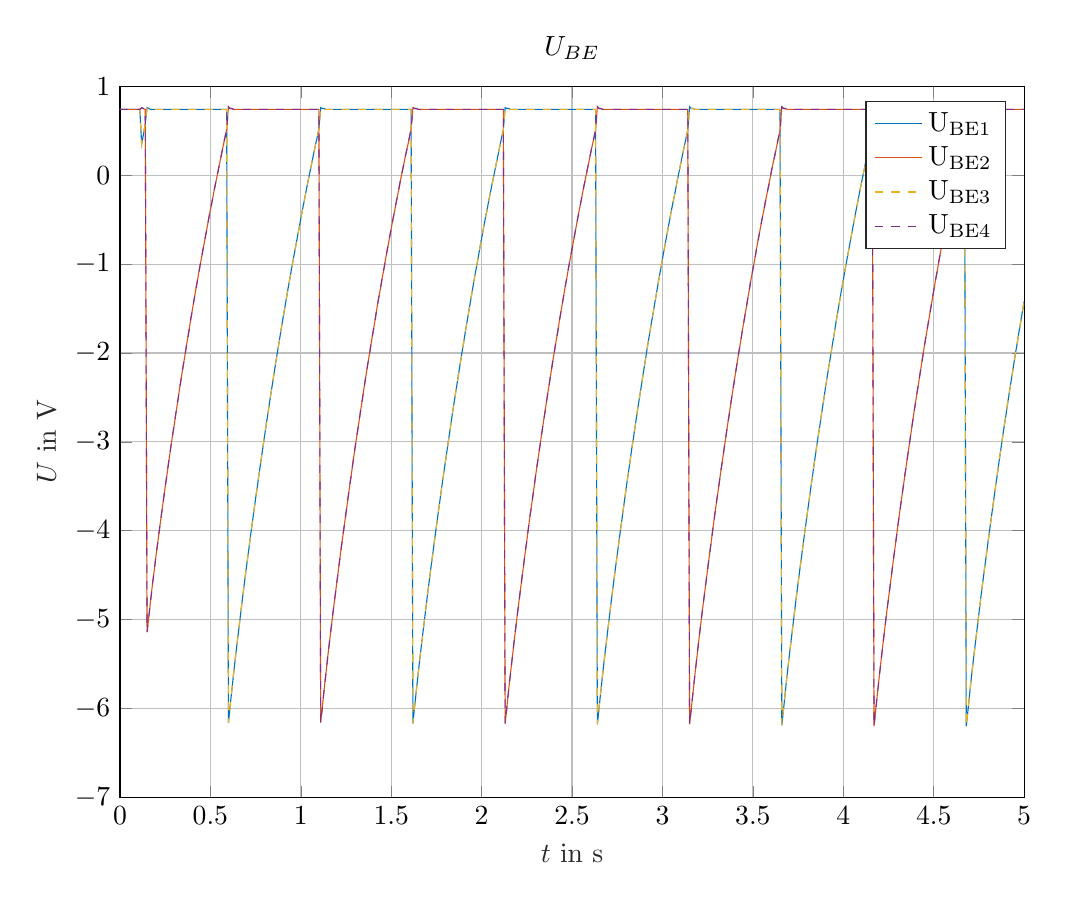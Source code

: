 % This file was created by matlab2tikz.
%
\definecolor{mycolor1}{rgb}{0.0,0.447,0.741}%
\definecolor{mycolor2}{rgb}{0.85,0.325,0.098}%
\definecolor{mycolor3}{rgb}{0.929,0.694,0.125}%
\definecolor{mycolor4}{rgb}{0.494,0.184,0.556}%
%
\begin{tikzpicture}

\begin{axis}[%
width=4.521in,
height=3.555in,
at={(0.758in,0.481in)},
scale only axis,
xmin=0,
xmax=5,
xlabel style={font=\color{white!15!black}},
xlabel={$t \text{ in s}$},
ymin=-7,
ymax=1,
ylabel style={font=\color{white!15!black}},
ylabel={$U \text{ in V}$},
axis background/.style={fill=white},
title style={font=\bfseries},
title={$U_{BE}$},
xmajorgrids,
ymajorgrids,
legend style={legend cell align=left, align=left, draw=white!15!black}
]
\addplot [color=mycolor1]
  table[row sep=crcr]{%
0	0.74\\
0.01	0.74\\
0.02	0.74\\
0.03	0.74\\
0.04	0.74\\
0.05	0.74\\
0.06	0.74\\
0.07	0.74\\
0.08	0.74\\
0.09	0.74\\
0.1	0.74\\
0.11	0.74\\
0.12	0.35\\
0.13	0.46\\
0.14	0.58\\
0.15	0.76\\
0.16	0.75\\
0.17	0.74\\
0.18	0.74\\
0.19	0.74\\
0.2	0.74\\
0.21	0.74\\
0.22	0.74\\
0.23	0.74\\
0.24	0.74\\
0.25	0.74\\
0.26	0.74\\
0.27	0.74\\
0.28	0.74\\
0.29	0.74\\
0.3	0.74\\
0.31	0.74\\
0.32	0.74\\
0.33	0.74\\
0.34	0.74\\
0.35	0.74\\
0.36	0.74\\
0.37	0.74\\
0.38	0.74\\
0.39	0.74\\
0.4	0.74\\
0.41	0.74\\
0.42	0.74\\
0.43	0.74\\
0.44	0.74\\
0.45	0.74\\
0.46	0.74\\
0.47	0.74\\
0.48	0.74\\
0.49	0.74\\
0.5	0.74\\
0.51	0.74\\
0.52	0.74\\
0.53	0.74\\
0.54	0.74\\
0.55	0.74\\
0.56	0.74\\
0.57	0.74\\
0.58	0.74\\
0.59	0.74\\
0.6	-6.16\\
0.61	-5.96\\
0.62	-5.77\\
0.63	-5.58\\
0.64	-5.4\\
0.65	-5.23\\
0.66	-5.06\\
0.67	-4.89\\
0.68	-4.72\\
0.69	-4.56\\
0.7	-4.4\\
0.71	-4.25\\
0.72	-4.09\\
0.73	-3.94\\
0.74	-3.79\\
0.75	-3.64\\
0.76	-3.5\\
0.77	-3.35\\
0.78	-3.21\\
0.79	-3.07\\
0.8	-2.93\\
0.81	-2.79\\
0.82	-2.66\\
0.83	-2.52\\
0.84	-2.39\\
0.85	-2.26\\
0.86	-2.13\\
0.87	-2\\
0.88	-1.88\\
0.89	-1.75\\
0.9	-1.63\\
0.91	-1.51\\
0.92	-1.39\\
0.93	-1.27\\
0.94	-1.16\\
0.95	-1.04\\
0.96	-0.93\\
0.97	-0.82\\
0.98	-0.71\\
0.99	-0.6\\
1	-0.49\\
1.01	-0.38\\
1.02	-0.28\\
1.03	-0.17\\
1.04	-0.07\\
1.05	0.03\\
1.06	0.13\\
1.07	0.23\\
1.08	0.33\\
1.09	0.42\\
1.1	0.52\\
1.11	0.76\\
1.12	0.75\\
1.13	0.75\\
1.14	0.74\\
1.15	0.74\\
1.16	0.74\\
1.17	0.74\\
1.18	0.74\\
1.19	0.74\\
1.2	0.74\\
1.21	0.74\\
1.22	0.74\\
1.23	0.74\\
1.24	0.74\\
1.25	0.74\\
1.26	0.74\\
1.27	0.74\\
1.28	0.74\\
1.29	0.74\\
1.3	0.74\\
1.31	0.74\\
1.32	0.74\\
1.33	0.74\\
1.34	0.74\\
1.35	0.74\\
1.36	0.74\\
1.37	0.74\\
1.38	0.74\\
1.39	0.74\\
1.4	0.74\\
1.41	0.74\\
1.42	0.74\\
1.43	0.74\\
1.44	0.74\\
1.45	0.74\\
1.46	0.74\\
1.47	0.74\\
1.48	0.74\\
1.49	0.74\\
1.5	0.74\\
1.51	0.74\\
1.52	0.74\\
1.53	0.74\\
1.54	0.74\\
1.55	0.74\\
1.56	0.74\\
1.57	0.74\\
1.58	0.74\\
1.59	0.74\\
1.6	0.74\\
1.61	0.74\\
1.62	-6.17\\
1.63	-5.97\\
1.64	-5.78\\
1.65	-5.59\\
1.66	-5.41\\
1.67	-5.24\\
1.68	-5.07\\
1.69	-4.9\\
1.7	-4.73\\
1.71	-4.57\\
1.72	-4.41\\
1.73	-4.26\\
1.74	-4.1\\
1.75	-3.95\\
1.76	-3.8\\
1.77	-3.65\\
1.78	-3.5\\
1.79	-3.36\\
1.8	-3.22\\
1.81	-3.08\\
1.82	-2.94\\
1.83	-2.8\\
1.84	-2.66\\
1.85	-2.53\\
1.86	-2.4\\
1.87	-2.27\\
1.88	-2.14\\
1.89	-2.01\\
1.9	-1.89\\
1.91	-1.76\\
1.92	-1.64\\
1.93	-1.52\\
1.94	-1.4\\
1.95	-1.28\\
1.96	-1.16\\
1.97	-1.05\\
1.98	-0.94\\
1.99	-0.82\\
2	-0.71\\
2.01	-0.6\\
2.02	-0.49\\
2.03	-0.39\\
2.04	-0.28\\
2.05	-0.18\\
2.06	-0.08\\
2.07	0.02\\
2.08	0.12\\
2.09	0.22\\
2.1	0.32\\
2.11	0.42\\
2.12	0.51\\
2.13	0.76\\
2.14	0.75\\
2.15	0.75\\
2.16	0.74\\
2.17	0.74\\
2.18	0.74\\
2.19	0.74\\
2.2	0.74\\
2.21	0.74\\
2.22	0.74\\
2.23	0.74\\
2.24	0.74\\
2.25	0.74\\
2.26	0.74\\
2.27	0.74\\
2.28	0.74\\
2.29	0.74\\
2.3	0.74\\
2.31	0.74\\
2.32	0.74\\
2.33	0.74\\
2.34	0.74\\
2.35	0.74\\
2.36	0.74\\
2.37	0.74\\
2.38	0.74\\
2.39	0.74\\
2.4	0.74\\
2.41	0.74\\
2.42	0.74\\
2.43	0.74\\
2.44	0.74\\
2.45	0.74\\
2.46	0.74\\
2.47	0.74\\
2.48	0.74\\
2.49	0.74\\
2.5	0.74\\
2.51	0.74\\
2.52	0.74\\
2.53	0.74\\
2.54	0.74\\
2.55	0.74\\
2.56	0.74\\
2.57	0.74\\
2.58	0.74\\
2.59	0.74\\
2.6	0.74\\
2.61	0.74\\
2.62	0.74\\
2.63	0.74\\
2.64	-6.18\\
2.65	-5.98\\
2.66	-5.79\\
2.67	-5.6\\
2.68	-5.42\\
2.69	-5.25\\
2.7	-5.08\\
2.71	-4.91\\
2.72	-4.74\\
2.73	-4.58\\
2.74	-4.42\\
2.75	-4.27\\
2.76	-4.11\\
2.77	-3.96\\
2.78	-3.81\\
2.79	-3.66\\
2.8	-3.51\\
2.81	-3.37\\
2.82	-3.23\\
2.83	-3.08\\
2.84	-2.95\\
2.85	-2.81\\
2.86	-2.67\\
2.87	-2.54\\
2.88	-2.41\\
2.89	-2.28\\
2.9	-2.15\\
2.91	-2.02\\
2.92	-1.89\\
2.93	-1.77\\
2.94	-1.65\\
2.95	-1.53\\
2.96	-1.41\\
2.97	-1.29\\
2.98	-1.17\\
2.99	-1.06\\
3	-0.94\\
3.01	-0.83\\
3.02	-0.72\\
3.03	-0.61\\
3.04	-0.5\\
3.05	-0.39\\
3.06	-0.29\\
3.07	-0.19\\
3.08	-0.08\\
3.09	0.02\\
3.1	0.12\\
3.11	0.22\\
3.12	0.32\\
3.13	0.41\\
3.14	0.51\\
3.15	0.77\\
3.16	0.75\\
3.17	0.75\\
3.18	0.74\\
3.19	0.74\\
3.2	0.74\\
3.21	0.74\\
3.22	0.74\\
3.23	0.74\\
3.24	0.74\\
3.25	0.74\\
3.26	0.74\\
3.27	0.74\\
3.28	0.74\\
3.29	0.74\\
3.3	0.74\\
3.31	0.74\\
3.32	0.74\\
3.33	0.74\\
3.34	0.74\\
3.35	0.74\\
3.36	0.74\\
3.37	0.74\\
3.38	0.74\\
3.39	0.74\\
3.4	0.74\\
3.41	0.74\\
3.42	0.74\\
3.43	0.74\\
3.44	0.74\\
3.45	0.74\\
3.46	0.74\\
3.47	0.74\\
3.48	0.74\\
3.49	0.74\\
3.5	0.74\\
3.51	0.74\\
3.52	0.74\\
3.53	0.74\\
3.54	0.74\\
3.55	0.74\\
3.56	0.74\\
3.57	0.74\\
3.58	0.74\\
3.59	0.74\\
3.6	0.74\\
3.61	0.74\\
3.62	0.74\\
3.63	0.74\\
3.64	0.74\\
3.65	0.74\\
3.66	-6.19\\
3.67	-6\\
3.68	-5.8\\
3.69	-5.61\\
3.7	-5.43\\
3.71	-5.26\\
3.72	-5.09\\
3.73	-4.92\\
3.74	-4.75\\
3.75	-4.59\\
3.76	-4.43\\
3.77	-4.28\\
3.78	-4.12\\
3.79	-3.97\\
3.8	-3.82\\
3.81	-3.67\\
3.82	-3.52\\
3.83	-3.38\\
3.84	-3.23\\
3.85	-3.09\\
3.86	-2.95\\
3.87	-2.82\\
3.88	-2.68\\
3.89	-2.55\\
3.9	-2.41\\
3.91	-2.28\\
3.92	-2.15\\
3.93	-2.03\\
3.94	-1.9\\
3.95	-1.78\\
3.96	-1.65\\
3.97	-1.53\\
3.98	-1.41\\
3.99	-1.29\\
4	-1.18\\
4.01	-1.06\\
4.02	-0.95\\
4.03	-0.84\\
4.04	-0.73\\
4.05	-0.62\\
4.06	-0.51\\
4.07	-0.4\\
4.08	-0.3\\
4.09	-0.19\\
4.1	-0.09\\
4.11	0.01\\
4.12	0.11\\
4.13	0.21\\
4.14	0.31\\
4.15	0.41\\
4.16	0.5\\
4.17	0.77\\
4.18	0.75\\
4.19	0.75\\
4.2	0.74\\
4.21	0.74\\
4.22	0.74\\
4.23	0.74\\
4.24	0.74\\
4.25	0.74\\
4.26	0.74\\
4.27	0.74\\
4.28	0.74\\
4.29	0.74\\
4.3	0.74\\
4.31	0.74\\
4.32	0.74\\
4.33	0.74\\
4.34	0.74\\
4.35	0.74\\
4.36	0.74\\
4.37	0.74\\
4.38	0.74\\
4.39	0.74\\
4.4	0.74\\
4.41	0.74\\
4.42	0.74\\
4.43	0.74\\
4.44	0.74\\
4.45	0.74\\
4.46	0.74\\
4.47	0.74\\
4.48	0.74\\
4.49	0.74\\
4.5	0.74\\
4.51	0.74\\
4.52	0.74\\
4.53	0.74\\
4.54	0.74\\
4.55	0.74\\
4.56	0.74\\
4.57	0.74\\
4.58	0.74\\
4.59	0.74\\
4.6	0.74\\
4.61	0.74\\
4.62	0.74\\
4.63	0.74\\
4.64	0.74\\
4.65	0.74\\
4.66	0.74\\
4.67	0.74\\
4.68	-6.2\\
4.69	-6.01\\
4.7	-5.81\\
4.71	-5.62\\
4.72	-5.44\\
4.73	-5.27\\
4.74	-5.1\\
4.75	-4.93\\
4.76	-4.76\\
4.77	-4.6\\
4.78	-4.44\\
4.79	-4.29\\
4.8	-4.13\\
4.81	-3.98\\
4.82	-3.83\\
4.83	-3.68\\
4.84	-3.53\\
4.85	-3.39\\
4.86	-3.24\\
4.87	-3.1\\
4.88	-2.96\\
4.89	-2.82\\
4.9	-2.69\\
4.91	-2.55\\
4.92	-2.42\\
4.93	-2.29\\
4.94	-2.16\\
4.95	-2.03\\
4.96	-1.91\\
4.97	-1.78\\
4.98	-1.66\\
4.99	-1.54\\
5	-1.42\\
};
\addlegendentry{$\text{U}_{\text{BE1}}$}

\addplot [color=mycolor2]
  table[row sep=crcr]{%
0	0.74\\
0.01	0.74\\
0.02	0.74\\
0.03	0.74\\
0.04	0.74\\
0.05	0.74\\
0.06	0.74\\
0.07	0.74\\
0.08	0.74\\
0.09	0.74\\
0.1	0.74\\
0.11	0.74\\
0.12	0.76\\
0.13	0.75\\
0.14	0.74\\
0.15	-5.14\\
0.16	-4.96\\
0.17	-4.78\\
0.18	-4.6\\
0.19	-4.44\\
0.2	-4.27\\
0.21	-4.12\\
0.22	-3.96\\
0.23	-3.81\\
0.24	-3.66\\
0.25	-3.51\\
0.26	-3.37\\
0.27	-3.22\\
0.28	-3.08\\
0.29	-2.94\\
0.3	-2.81\\
0.31	-2.67\\
0.32	-2.54\\
0.33	-2.4\\
0.34	-2.27\\
0.35	-2.14\\
0.36	-2.02\\
0.37	-1.89\\
0.38	-1.77\\
0.39	-1.64\\
0.4	-1.52\\
0.41	-1.4\\
0.42	-1.28\\
0.43	-1.17\\
0.44	-1.05\\
0.45	-0.94\\
0.46	-0.83\\
0.47	-0.72\\
0.48	-0.61\\
0.49	-0.5\\
0.5	-0.39\\
0.51	-0.29\\
0.52	-0.18\\
0.53	-0.08\\
0.54	0.02\\
0.55	0.12\\
0.56	0.22\\
0.57	0.32\\
0.58	0.42\\
0.59	0.51\\
0.6	0.77\\
0.61	0.75\\
0.62	0.75\\
0.63	0.74\\
0.64	0.74\\
0.65	0.74\\
0.66	0.74\\
0.67	0.74\\
0.68	0.74\\
0.69	0.74\\
0.7	0.74\\
0.71	0.74\\
0.72	0.74\\
0.73	0.74\\
0.74	0.74\\
0.75	0.74\\
0.76	0.74\\
0.77	0.74\\
0.78	0.74\\
0.79	0.74\\
0.8	0.74\\
0.81	0.74\\
0.82	0.74\\
0.83	0.74\\
0.84	0.74\\
0.85	0.74\\
0.86	0.74\\
0.87	0.74\\
0.88	0.74\\
0.89	0.74\\
0.9	0.74\\
0.91	0.74\\
0.92	0.74\\
0.93	0.74\\
0.94	0.74\\
0.95	0.74\\
0.96	0.74\\
0.97	0.74\\
0.98	0.74\\
0.99	0.74\\
1	0.74\\
1.01	0.74\\
1.02	0.74\\
1.03	0.74\\
1.04	0.74\\
1.05	0.74\\
1.06	0.74\\
1.07	0.74\\
1.08	0.74\\
1.09	0.74\\
1.1	0.74\\
1.11	-6.16\\
1.12	-5.97\\
1.13	-5.77\\
1.14	-5.59\\
1.15	-5.4\\
1.16	-5.23\\
1.17	-5.06\\
1.18	-4.89\\
1.19	-4.73\\
1.2	-4.57\\
1.21	-4.41\\
1.22	-4.25\\
1.23	-4.1\\
1.24	-3.95\\
1.25	-3.8\\
1.26	-3.65\\
1.27	-3.5\\
1.28	-3.36\\
1.29	-3.21\\
1.3	-3.07\\
1.31	-2.93\\
1.32	-2.8\\
1.33	-2.66\\
1.34	-2.53\\
1.35	-2.39\\
1.36	-2.26\\
1.37	-2.13\\
1.38	-2.01\\
1.39	-1.88\\
1.4	-1.76\\
1.41	-1.64\\
1.42	-1.51\\
1.43	-1.39\\
1.44	-1.28\\
1.45	-1.16\\
1.46	-1.05\\
1.47	-0.93\\
1.48	-0.82\\
1.49	-0.71\\
1.5	-0.6\\
1.51	-0.49\\
1.52	-0.39\\
1.53	-0.28\\
1.54	-0.18\\
1.55	-0.07\\
1.56	0.03\\
1.57	0.13\\
1.58	0.23\\
1.59	0.32\\
1.6	0.42\\
1.61	0.52\\
1.62	0.76\\
1.63	0.75\\
1.64	0.75\\
1.65	0.74\\
1.66	0.74\\
1.67	0.74\\
1.68	0.74\\
1.69	0.74\\
1.7	0.74\\
1.71	0.74\\
1.72	0.74\\
1.73	0.74\\
1.74	0.74\\
1.75	0.74\\
1.76	0.74\\
1.77	0.74\\
1.78	0.74\\
1.79	0.74\\
1.8	0.74\\
1.81	0.74\\
1.82	0.74\\
1.83	0.74\\
1.84	0.74\\
1.85	0.74\\
1.86	0.74\\
1.87	0.74\\
1.88	0.74\\
1.89	0.74\\
1.9	0.74\\
1.91	0.74\\
1.92	0.74\\
1.93	0.74\\
1.94	0.74\\
1.95	0.74\\
1.96	0.74\\
1.97	0.74\\
1.98	0.74\\
1.99	0.74\\
2	0.74\\
2.01	0.74\\
2.02	0.74\\
2.03	0.74\\
2.04	0.74\\
2.05	0.74\\
2.06	0.74\\
2.07	0.74\\
2.08	0.74\\
2.09	0.74\\
2.1	0.74\\
2.11	0.74\\
2.12	0.74\\
2.13	-6.17\\
2.14	-5.98\\
2.15	-5.78\\
2.16	-5.6\\
2.17	-5.42\\
2.18	-5.24\\
2.19	-5.07\\
2.2	-4.9\\
2.21	-4.74\\
2.22	-4.58\\
2.23	-4.42\\
2.24	-4.26\\
2.25	-4.11\\
2.26	-3.95\\
2.27	-3.8\\
2.28	-3.66\\
2.29	-3.51\\
2.3	-3.36\\
2.31	-3.22\\
2.32	-3.08\\
2.33	-2.94\\
2.34	-2.8\\
2.35	-2.67\\
2.36	-2.53\\
2.37	-2.4\\
2.38	-2.27\\
2.39	-2.14\\
2.4	-2.01\\
2.41	-1.89\\
2.42	-1.77\\
2.43	-1.64\\
2.44	-1.52\\
2.45	-1.4\\
2.46	-1.28\\
2.47	-1.17\\
2.48	-1.05\\
2.49	-0.94\\
2.5	-0.83\\
2.51	-0.72\\
2.52	-0.61\\
2.53	-0.5\\
2.54	-0.39\\
2.55	-0.29\\
2.56	-0.18\\
2.57	-0.08\\
2.58	0.02\\
2.59	0.12\\
2.6	0.22\\
2.61	0.32\\
2.62	0.41\\
2.63	0.51\\
2.64	0.77\\
2.65	0.75\\
2.66	0.75\\
2.67	0.74\\
2.68	0.74\\
2.69	0.74\\
2.7	0.74\\
2.71	0.74\\
2.72	0.74\\
2.73	0.74\\
2.74	0.74\\
2.75	0.74\\
2.76	0.74\\
2.77	0.74\\
2.78	0.74\\
2.79	0.74\\
2.8	0.74\\
2.81	0.74\\
2.82	0.74\\
2.83	0.74\\
2.84	0.74\\
2.85	0.74\\
2.86	0.74\\
2.87	0.74\\
2.88	0.74\\
2.89	0.74\\
2.9	0.74\\
2.91	0.74\\
2.92	0.74\\
2.93	0.74\\
2.94	0.74\\
2.95	0.74\\
2.96	0.74\\
2.97	0.74\\
2.98	0.74\\
2.99	0.74\\
3	0.74\\
3.01	0.74\\
3.02	0.74\\
3.03	0.74\\
3.04	0.74\\
3.05	0.74\\
3.06	0.74\\
3.07	0.74\\
3.08	0.74\\
3.09	0.74\\
3.1	0.74\\
3.11	0.74\\
3.12	0.74\\
3.13	0.74\\
3.14	0.74\\
3.15	-6.18\\
3.16	-5.99\\
3.17	-5.8\\
3.18	-5.61\\
3.19	-5.43\\
3.2	-5.25\\
3.21	-5.08\\
3.22	-4.91\\
3.23	-4.75\\
3.24	-4.59\\
3.25	-4.43\\
3.26	-4.27\\
3.27	-4.12\\
3.28	-3.96\\
3.29	-3.81\\
3.3	-3.66\\
3.31	-3.52\\
3.32	-3.37\\
3.33	-3.23\\
3.34	-3.09\\
3.35	-2.95\\
3.36	-2.81\\
3.37	-2.68\\
3.38	-2.54\\
3.39	-2.41\\
3.4	-2.28\\
3.41	-2.15\\
3.42	-2.02\\
3.43	-1.9\\
3.44	-1.77\\
3.45	-1.65\\
3.46	-1.53\\
3.47	-1.41\\
3.48	-1.29\\
3.49	-1.17\\
3.5	-1.06\\
3.51	-0.95\\
3.52	-0.83\\
3.53	-0.72\\
3.54	-0.61\\
3.55	-0.5\\
3.56	-0.4\\
3.57	-0.29\\
3.58	-0.19\\
3.59	-0.09\\
3.6	0.02\\
3.61	0.12\\
3.62	0.21\\
3.63	0.31\\
3.64	0.41\\
3.65	0.5\\
3.66	0.77\\
3.67	0.75\\
3.68	0.75\\
3.69	0.74\\
3.7	0.74\\
3.71	0.74\\
3.72	0.74\\
3.73	0.74\\
3.74	0.74\\
3.75	0.74\\
3.76	0.74\\
3.77	0.74\\
3.78	0.74\\
3.79	0.74\\
3.8	0.74\\
3.81	0.74\\
3.82	0.74\\
3.83	0.74\\
3.84	0.74\\
3.85	0.74\\
3.86	0.74\\
3.87	0.74\\
3.88	0.74\\
3.89	0.74\\
3.9	0.74\\
3.91	0.74\\
3.92	0.74\\
3.93	0.74\\
3.94	0.74\\
3.95	0.74\\
3.96	0.74\\
3.97	0.74\\
3.98	0.74\\
3.99	0.74\\
4	0.74\\
4.01	0.74\\
4.02	0.74\\
4.03	0.74\\
4.04	0.74\\
4.05	0.74\\
4.06	0.74\\
4.07	0.74\\
4.08	0.74\\
4.09	0.74\\
4.1	0.74\\
4.11	0.74\\
4.12	0.74\\
4.13	0.74\\
4.14	0.74\\
4.15	0.74\\
4.16	0.74\\
4.17	-6.2\\
4.18	-6\\
4.19	-5.81\\
4.2	-5.62\\
4.21	-5.44\\
4.22	-5.26\\
4.23	-5.09\\
4.24	-4.92\\
4.25	-4.76\\
4.26	-4.6\\
4.27	-4.44\\
4.28	-4.28\\
4.29	-4.13\\
4.3	-3.97\\
4.31	-3.82\\
4.32	-3.67\\
4.33	-3.53\\
4.34	-3.38\\
4.35	-3.24\\
4.36	-3.1\\
4.37	-2.96\\
4.38	-2.82\\
4.39	-2.68\\
4.4	-2.55\\
4.41	-2.42\\
4.42	-2.29\\
4.43	-2.16\\
4.44	-2.03\\
4.45	-1.9\\
4.46	-1.78\\
4.47	-1.66\\
4.48	-1.54\\
4.49	-1.42\\
4.5	-1.3\\
4.51	-1.18\\
4.52	-1.07\\
4.53	-0.95\\
4.54	-0.84\\
4.55	-0.73\\
4.56	-0.62\\
4.57	-0.51\\
4.58	-0.4\\
4.59	-0.3\\
4.6	-0.19\\
4.61	-0.09\\
4.62	0.01\\
4.63	0.11\\
4.64	0.21\\
4.65	0.31\\
4.66	0.4\\
4.67	0.5\\
4.68	0.77\\
4.69	0.75\\
4.7	0.75\\
4.71	0.74\\
4.72	0.74\\
4.73	0.74\\
4.74	0.74\\
4.75	0.74\\
4.76	0.74\\
4.77	0.74\\
4.78	0.74\\
4.79	0.74\\
4.8	0.74\\
4.81	0.74\\
4.82	0.74\\
4.83	0.74\\
4.84	0.74\\
4.85	0.74\\
4.86	0.74\\
4.87	0.74\\
4.88	0.74\\
4.89	0.74\\
4.9	0.74\\
4.91	0.74\\
4.92	0.74\\
4.93	0.74\\
4.94	0.74\\
4.95	0.74\\
4.96	0.74\\
4.97	0.74\\
4.98	0.74\\
4.99	0.74\\
5	0.74\\
};
\addlegendentry{$\text{U}_{\text{BE2}}$}

\addplot [color=mycolor3, dashed]
  table[row sep=crcr]{%
0	0.74\\
0.01	0.74\\
0.02	0.74\\
0.03	0.74\\
0.04	0.74\\
0.05	0.74\\
0.06	0.74\\
0.07	0.74\\
0.08	0.74\\
0.09	0.74\\
0.1	0.74\\
0.11	0.74\\
0.12	0.35\\
0.13	0.46\\
0.14	0.58\\
0.15	0.76\\
0.16	0.75\\
0.17	0.74\\
0.18	0.74\\
0.19	0.74\\
0.2	0.74\\
0.21	0.74\\
0.22	0.74\\
0.23	0.74\\
0.24	0.74\\
0.25	0.74\\
0.26	0.74\\
0.27	0.74\\
0.28	0.74\\
0.29	0.74\\
0.3	0.74\\
0.31	0.74\\
0.32	0.74\\
0.33	0.74\\
0.34	0.74\\
0.35	0.74\\
0.36	0.74\\
0.37	0.74\\
0.38	0.74\\
0.39	0.74\\
0.4	0.74\\
0.41	0.74\\
0.42	0.74\\
0.43	0.74\\
0.44	0.74\\
0.45	0.74\\
0.46	0.74\\
0.47	0.74\\
0.48	0.74\\
0.49	0.74\\
0.5	0.74\\
0.51	0.74\\
0.52	0.74\\
0.53	0.74\\
0.54	0.74\\
0.55	0.74\\
0.56	0.74\\
0.57	0.74\\
0.58	0.74\\
0.59	0.74\\
0.6	-6.16\\
0.61	-5.96\\
0.62	-5.77\\
0.63	-5.58\\
0.64	-5.4\\
0.65	-5.23\\
0.66	-5.06\\
0.67	-4.89\\
0.68	-4.72\\
0.69	-4.56\\
0.7	-4.4\\
0.71	-4.25\\
0.72	-4.09\\
0.73	-3.94\\
0.74	-3.79\\
0.75	-3.64\\
0.76	-3.5\\
0.77	-3.35\\
0.78	-3.21\\
0.79	-3.07\\
0.8	-2.93\\
0.81	-2.79\\
0.82	-2.66\\
0.83	-2.52\\
0.84	-2.39\\
0.85	-2.26\\
0.86	-2.13\\
0.87	-2\\
0.88	-1.88\\
0.89	-1.75\\
0.9	-1.63\\
0.91	-1.51\\
0.92	-1.39\\
0.93	-1.27\\
0.94	-1.16\\
0.95	-1.04\\
0.96	-0.93\\
0.97	-0.82\\
0.98	-0.71\\
0.99	-0.6\\
1	-0.49\\
1.01	-0.38\\
1.02	-0.28\\
1.03	-0.17\\
1.04	-0.07\\
1.05	0.03\\
1.06	0.13\\
1.07	0.23\\
1.08	0.33\\
1.09	0.42\\
1.1	0.52\\
1.11	0.76\\
1.12	0.75\\
1.13	0.75\\
1.14	0.74\\
1.15	0.74\\
1.16	0.74\\
1.17	0.74\\
1.18	0.74\\
1.19	0.74\\
1.2	0.74\\
1.21	0.74\\
1.22	0.74\\
1.23	0.74\\
1.24	0.74\\
1.25	0.74\\
1.26	0.74\\
1.27	0.74\\
1.28	0.74\\
1.29	0.74\\
1.3	0.74\\
1.31	0.74\\
1.32	0.74\\
1.33	0.74\\
1.34	0.74\\
1.35	0.74\\
1.36	0.74\\
1.37	0.74\\
1.38	0.74\\
1.39	0.74\\
1.4	0.74\\
1.41	0.74\\
1.42	0.74\\
1.43	0.74\\
1.44	0.74\\
1.45	0.74\\
1.46	0.74\\
1.47	0.74\\
1.48	0.74\\
1.49	0.74\\
1.5	0.74\\
1.51	0.74\\
1.52	0.74\\
1.53	0.74\\
1.54	0.74\\
1.55	0.74\\
1.56	0.74\\
1.57	0.74\\
1.58	0.74\\
1.59	0.74\\
1.6	0.74\\
1.61	0.74\\
1.62	-6.17\\
1.63	-5.97\\
1.64	-5.78\\
1.65	-5.59\\
1.66	-5.41\\
1.67	-5.24\\
1.68	-5.07\\
1.69	-4.9\\
1.7	-4.73\\
1.71	-4.57\\
1.72	-4.41\\
1.73	-4.26\\
1.74	-4.1\\
1.75	-3.95\\
1.76	-3.8\\
1.77	-3.65\\
1.78	-3.5\\
1.79	-3.36\\
1.8	-3.22\\
1.81	-3.08\\
1.82	-2.94\\
1.83	-2.8\\
1.84	-2.66\\
1.85	-2.53\\
1.86	-2.4\\
1.87	-2.27\\
1.88	-2.14\\
1.89	-2.01\\
1.9	-1.89\\
1.91	-1.76\\
1.92	-1.64\\
1.93	-1.52\\
1.94	-1.4\\
1.95	-1.28\\
1.96	-1.16\\
1.97	-1.05\\
1.98	-0.94\\
1.99	-0.82\\
2	-0.71\\
2.01	-0.6\\
2.02	-0.49\\
2.03	-0.39\\
2.04	-0.28\\
2.05	-0.18\\
2.06	-0.08\\
2.07	0.02\\
2.08	0.12\\
2.09	0.22\\
2.1	0.32\\
2.11	0.42\\
2.12	0.51\\
2.13	0.76\\
2.14	0.75\\
2.15	0.75\\
2.16	0.74\\
2.17	0.74\\
2.18	0.74\\
2.19	0.74\\
2.2	0.74\\
2.21	0.74\\
2.22	0.74\\
2.23	0.74\\
2.24	0.74\\
2.25	0.74\\
2.26	0.74\\
2.27	0.74\\
2.28	0.74\\
2.29	0.74\\
2.3	0.74\\
2.31	0.74\\
2.32	0.74\\
2.33	0.74\\
2.34	0.74\\
2.35	0.74\\
2.36	0.74\\
2.37	0.74\\
2.38	0.74\\
2.39	0.74\\
2.4	0.74\\
2.41	0.74\\
2.42	0.74\\
2.43	0.74\\
2.44	0.74\\
2.45	0.74\\
2.46	0.74\\
2.47	0.74\\
2.48	0.74\\
2.49	0.74\\
2.5	0.74\\
2.51	0.74\\
2.52	0.74\\
2.53	0.74\\
2.54	0.74\\
2.55	0.74\\
2.56	0.74\\
2.57	0.74\\
2.58	0.74\\
2.59	0.74\\
2.6	0.74\\
2.61	0.74\\
2.62	0.74\\
2.63	0.74\\
2.64	-6.18\\
2.65	-5.98\\
2.66	-5.79\\
2.67	-5.6\\
2.68	-5.42\\
2.69	-5.25\\
2.7	-5.08\\
2.71	-4.91\\
2.72	-4.74\\
2.73	-4.58\\
2.74	-4.42\\
2.75	-4.27\\
2.76	-4.11\\
2.77	-3.96\\
2.78	-3.81\\
2.79	-3.66\\
2.8	-3.51\\
2.81	-3.37\\
2.82	-3.23\\
2.83	-3.08\\
2.84	-2.95\\
2.85	-2.81\\
2.86	-2.67\\
2.87	-2.54\\
2.88	-2.41\\
2.89	-2.28\\
2.9	-2.15\\
2.91	-2.02\\
2.92	-1.89\\
2.93	-1.77\\
2.94	-1.65\\
2.95	-1.53\\
2.96	-1.41\\
2.97	-1.29\\
2.98	-1.17\\
2.99	-1.06\\
3	-0.94\\
3.01	-0.83\\
3.02	-0.72\\
3.03	-0.61\\
3.04	-0.5\\
3.05	-0.39\\
3.06	-0.29\\
3.07	-0.19\\
3.08	-0.08\\
3.09	0.02\\
3.1	0.12\\
3.11	0.22\\
3.12	0.32\\
3.13	0.41\\
3.14	0.51\\
3.15	0.77\\
3.16	0.75\\
3.17	0.75\\
3.18	0.74\\
3.19	0.74\\
3.2	0.74\\
3.21	0.74\\
3.22	0.74\\
3.23	0.74\\
3.24	0.74\\
3.25	0.74\\
3.26	0.74\\
3.27	0.74\\
3.28	0.74\\
3.29	0.74\\
3.3	0.74\\
3.31	0.74\\
3.32	0.74\\
3.33	0.74\\
3.34	0.74\\
3.35	0.74\\
3.36	0.74\\
3.37	0.74\\
3.38	0.74\\
3.39	0.74\\
3.4	0.74\\
3.41	0.74\\
3.42	0.74\\
3.43	0.74\\
3.44	0.74\\
3.45	0.74\\
3.46	0.74\\
3.47	0.74\\
3.48	0.74\\
3.49	0.74\\
3.5	0.74\\
3.51	0.74\\
3.52	0.74\\
3.53	0.74\\
3.54	0.74\\
3.55	0.74\\
3.56	0.74\\
3.57	0.74\\
3.58	0.74\\
3.59	0.74\\
3.6	0.74\\
3.61	0.74\\
3.62	0.74\\
3.63	0.74\\
3.64	0.74\\
3.65	0.74\\
3.66	-6.19\\
3.67	-6\\
3.68	-5.8\\
3.69	-5.61\\
3.7	-5.43\\
3.71	-5.26\\
3.72	-5.09\\
3.73	-4.92\\
3.74	-4.75\\
3.75	-4.59\\
3.76	-4.43\\
3.77	-4.28\\
3.78	-4.12\\
3.79	-3.97\\
3.8	-3.82\\
3.81	-3.67\\
3.82	-3.52\\
3.83	-3.38\\
3.84	-3.23\\
3.85	-3.09\\
3.86	-2.95\\
3.87	-2.82\\
3.88	-2.68\\
3.89	-2.55\\
3.9	-2.41\\
3.91	-2.28\\
3.92	-2.15\\
3.93	-2.03\\
3.94	-1.9\\
3.95	-1.78\\
3.96	-1.65\\
3.97	-1.53\\
3.98	-1.41\\
3.99	-1.29\\
4	-1.18\\
4.01	-1.06\\
4.02	-0.95\\
4.03	-0.84\\
4.04	-0.73\\
4.05	-0.62\\
4.06	-0.51\\
4.07	-0.4\\
4.08	-0.3\\
4.09	-0.19\\
4.1	-0.09\\
4.11	0.01\\
4.12	0.11\\
4.13	0.21\\
4.14	0.31\\
4.15	0.41\\
4.16	0.5\\
4.17	0.77\\
4.18	0.75\\
4.19	0.75\\
4.2	0.74\\
4.21	0.74\\
4.22	0.74\\
4.23	0.74\\
4.24	0.74\\
4.25	0.74\\
4.26	0.74\\
4.27	0.74\\
4.28	0.74\\
4.29	0.74\\
4.3	0.74\\
4.31	0.74\\
4.32	0.74\\
4.33	0.74\\
4.34	0.74\\
4.35	0.74\\
4.36	0.74\\
4.37	0.74\\
4.38	0.74\\
4.39	0.74\\
4.4	0.74\\
4.41	0.74\\
4.42	0.74\\
4.43	0.74\\
4.44	0.74\\
4.45	0.74\\
4.46	0.74\\
4.47	0.74\\
4.48	0.74\\
4.49	0.74\\
4.5	0.74\\
4.51	0.74\\
4.52	0.74\\
4.53	0.74\\
4.54	0.74\\
4.55	0.74\\
4.56	0.74\\
4.57	0.74\\
4.58	0.74\\
4.59	0.74\\
4.6	0.74\\
4.61	0.74\\
4.62	0.74\\
4.63	0.74\\
4.64	0.74\\
4.65	0.74\\
4.66	0.74\\
4.67	0.74\\
4.68	-6.2\\
4.69	-6.01\\
4.7	-5.81\\
4.71	-5.62\\
4.72	-5.44\\
4.73	-5.27\\
4.74	-5.1\\
4.75	-4.93\\
4.76	-4.76\\
4.77	-4.6\\
4.78	-4.44\\
4.79	-4.29\\
4.8	-4.13\\
4.81	-3.98\\
4.82	-3.83\\
4.83	-3.68\\
4.84	-3.53\\
4.85	-3.39\\
4.86	-3.24\\
4.87	-3.1\\
4.88	-2.96\\
4.89	-2.82\\
4.9	-2.69\\
4.91	-2.55\\
4.92	-2.42\\
4.93	-2.29\\
4.94	-2.16\\
4.95	-2.03\\
4.96	-1.91\\
4.97	-1.78\\
4.98	-1.66\\
4.99	-1.54\\
5	-1.42\\
};
\addlegendentry{$\text{U}_{\text{BE3}}$}

\addplot [color=mycolor4, dashed]
  table[row sep=crcr]{%
0	0.74\\
0.01	0.74\\
0.02	0.74\\
0.03	0.74\\
0.04	0.74\\
0.05	0.74\\
0.06	0.74\\
0.07	0.74\\
0.08	0.74\\
0.09	0.74\\
0.1	0.74\\
0.11	0.74\\
0.12	0.76\\
0.13	0.75\\
0.14	0.74\\
0.15	-5.14\\
0.16	-4.96\\
0.17	-4.78\\
0.18	-4.6\\
0.19	-4.44\\
0.2	-4.27\\
0.21	-4.12\\
0.22	-3.96\\
0.23	-3.81\\
0.24	-3.66\\
0.25	-3.51\\
0.26	-3.37\\
0.27	-3.22\\
0.28	-3.08\\
0.29	-2.94\\
0.3	-2.81\\
0.31	-2.67\\
0.32	-2.54\\
0.33	-2.4\\
0.34	-2.27\\
0.35	-2.14\\
0.36	-2.02\\
0.37	-1.89\\
0.38	-1.77\\
0.39	-1.64\\
0.4	-1.52\\
0.41	-1.4\\
0.42	-1.28\\
0.43	-1.17\\
0.44	-1.05\\
0.45	-0.94\\
0.46	-0.83\\
0.47	-0.72\\
0.48	-0.61\\
0.49	-0.5\\
0.5	-0.39\\
0.51	-0.29\\
0.52	-0.18\\
0.53	-0.08\\
0.54	0.02\\
0.55	0.12\\
0.56	0.22\\
0.57	0.32\\
0.58	0.42\\
0.59	0.51\\
0.6	0.77\\
0.61	0.75\\
0.62	0.75\\
0.63	0.74\\
0.64	0.74\\
0.65	0.74\\
0.66	0.74\\
0.67	0.74\\
0.68	0.74\\
0.69	0.74\\
0.7	0.74\\
0.71	0.74\\
0.72	0.74\\
0.73	0.74\\
0.74	0.74\\
0.75	0.74\\
0.76	0.74\\
0.77	0.74\\
0.78	0.74\\
0.79	0.74\\
0.8	0.74\\
0.81	0.74\\
0.82	0.74\\
0.83	0.74\\
0.84	0.74\\
0.85	0.74\\
0.86	0.74\\
0.87	0.74\\
0.88	0.74\\
0.89	0.74\\
0.9	0.74\\
0.91	0.74\\
0.92	0.74\\
0.93	0.74\\
0.94	0.74\\
0.95	0.74\\
0.96	0.74\\
0.97	0.74\\
0.98	0.74\\
0.99	0.74\\
1	0.74\\
1.01	0.74\\
1.02	0.74\\
1.03	0.74\\
1.04	0.74\\
1.05	0.74\\
1.06	0.74\\
1.07	0.74\\
1.08	0.74\\
1.09	0.74\\
1.1	0.74\\
1.11	-6.16\\
1.12	-5.97\\
1.13	-5.77\\
1.14	-5.59\\
1.15	-5.4\\
1.16	-5.23\\
1.17	-5.06\\
1.18	-4.89\\
1.19	-4.73\\
1.2	-4.57\\
1.21	-4.41\\
1.22	-4.25\\
1.23	-4.1\\
1.24	-3.95\\
1.25	-3.8\\
1.26	-3.65\\
1.27	-3.5\\
1.28	-3.36\\
1.29	-3.21\\
1.3	-3.07\\
1.31	-2.93\\
1.32	-2.8\\
1.33	-2.66\\
1.34	-2.53\\
1.35	-2.39\\
1.36	-2.26\\
1.37	-2.13\\
1.38	-2.01\\
1.39	-1.88\\
1.4	-1.76\\
1.41	-1.64\\
1.42	-1.51\\
1.43	-1.39\\
1.44	-1.28\\
1.45	-1.16\\
1.46	-1.05\\
1.47	-0.93\\
1.48	-0.82\\
1.49	-0.71\\
1.5	-0.6\\
1.51	-0.49\\
1.52	-0.39\\
1.53	-0.28\\
1.54	-0.18\\
1.55	-0.07\\
1.56	0.03\\
1.57	0.13\\
1.58	0.23\\
1.59	0.32\\
1.6	0.42\\
1.61	0.52\\
1.62	0.76\\
1.63	0.75\\
1.64	0.75\\
1.65	0.74\\
1.66	0.74\\
1.67	0.74\\
1.68	0.74\\
1.69	0.74\\
1.7	0.74\\
1.71	0.74\\
1.72	0.74\\
1.73	0.74\\
1.74	0.74\\
1.75	0.74\\
1.76	0.74\\
1.77	0.74\\
1.78	0.74\\
1.79	0.74\\
1.8	0.74\\
1.81	0.74\\
1.82	0.74\\
1.83	0.74\\
1.84	0.74\\
1.85	0.74\\
1.86	0.74\\
1.87	0.74\\
1.88	0.74\\
1.89	0.74\\
1.9	0.74\\
1.91	0.74\\
1.92	0.74\\
1.93	0.74\\
1.94	0.74\\
1.95	0.74\\
1.96	0.74\\
1.97	0.74\\
1.98	0.74\\
1.99	0.74\\
2	0.74\\
2.01	0.74\\
2.02	0.74\\
2.03	0.74\\
2.04	0.74\\
2.05	0.74\\
2.06	0.74\\
2.07	0.74\\
2.08	0.74\\
2.09	0.74\\
2.1	0.74\\
2.11	0.74\\
2.12	0.74\\
2.13	-6.17\\
2.14	-5.98\\
2.15	-5.78\\
2.16	-5.6\\
2.17	-5.42\\
2.18	-5.24\\
2.19	-5.07\\
2.2	-4.9\\
2.21	-4.74\\
2.22	-4.58\\
2.23	-4.42\\
2.24	-4.26\\
2.25	-4.11\\
2.26	-3.95\\
2.27	-3.8\\
2.28	-3.66\\
2.29	-3.51\\
2.3	-3.36\\
2.31	-3.22\\
2.32	-3.08\\
2.33	-2.94\\
2.34	-2.8\\
2.35	-2.67\\
2.36	-2.53\\
2.37	-2.4\\
2.38	-2.27\\
2.39	-2.14\\
2.4	-2.01\\
2.41	-1.89\\
2.42	-1.77\\
2.43	-1.64\\
2.44	-1.52\\
2.45	-1.4\\
2.46	-1.28\\
2.47	-1.17\\
2.48	-1.05\\
2.49	-0.94\\
2.5	-0.83\\
2.51	-0.72\\
2.52	-0.61\\
2.53	-0.5\\
2.54	-0.39\\
2.55	-0.29\\
2.56	-0.18\\
2.57	-0.08\\
2.58	0.02\\
2.59	0.12\\
2.6	0.22\\
2.61	0.32\\
2.62	0.41\\
2.63	0.51\\
2.64	0.77\\
2.65	0.75\\
2.66	0.75\\
2.67	0.74\\
2.68	0.74\\
2.69	0.74\\
2.7	0.74\\
2.71	0.74\\
2.72	0.74\\
2.73	0.74\\
2.74	0.74\\
2.75	0.74\\
2.76	0.74\\
2.77	0.74\\
2.78	0.74\\
2.79	0.74\\
2.8	0.74\\
2.81	0.74\\
2.82	0.74\\
2.83	0.74\\
2.84	0.74\\
2.85	0.74\\
2.86	0.74\\
2.87	0.74\\
2.88	0.74\\
2.89	0.74\\
2.9	0.74\\
2.91	0.74\\
2.92	0.74\\
2.93	0.74\\
2.94	0.74\\
2.95	0.74\\
2.96	0.74\\
2.97	0.74\\
2.98	0.74\\
2.99	0.74\\
3	0.74\\
3.01	0.74\\
3.02	0.74\\
3.03	0.74\\
3.04	0.74\\
3.05	0.74\\
3.06	0.74\\
3.07	0.74\\
3.08	0.74\\
3.09	0.74\\
3.1	0.74\\
3.11	0.74\\
3.12	0.74\\
3.13	0.74\\
3.14	0.74\\
3.15	-6.18\\
3.16	-5.99\\
3.17	-5.8\\
3.18	-5.61\\
3.19	-5.43\\
3.2	-5.25\\
3.21	-5.08\\
3.22	-4.91\\
3.23	-4.75\\
3.24	-4.59\\
3.25	-4.43\\
3.26	-4.27\\
3.27	-4.12\\
3.28	-3.96\\
3.29	-3.81\\
3.3	-3.66\\
3.31	-3.52\\
3.32	-3.37\\
3.33	-3.23\\
3.34	-3.09\\
3.35	-2.95\\
3.36	-2.81\\
3.37	-2.68\\
3.38	-2.54\\
3.39	-2.41\\
3.4	-2.28\\
3.41	-2.15\\
3.42	-2.02\\
3.43	-1.9\\
3.44	-1.77\\
3.45	-1.65\\
3.46	-1.53\\
3.47	-1.41\\
3.48	-1.29\\
3.49	-1.17\\
3.5	-1.06\\
3.51	-0.95\\
3.52	-0.83\\
3.53	-0.72\\
3.54	-0.61\\
3.55	-0.5\\
3.56	-0.4\\
3.57	-0.29\\
3.58	-0.19\\
3.59	-0.09\\
3.6	0.02\\
3.61	0.12\\
3.62	0.21\\
3.63	0.31\\
3.64	0.41\\
3.65	0.5\\
3.66	0.77\\
3.67	0.75\\
3.68	0.75\\
3.69	0.74\\
3.7	0.74\\
3.71	0.74\\
3.72	0.74\\
3.73	0.74\\
3.74	0.74\\
3.75	0.74\\
3.76	0.74\\
3.77	0.74\\
3.78	0.74\\
3.79	0.74\\
3.8	0.74\\
3.81	0.74\\
3.82	0.74\\
3.83	0.74\\
3.84	0.74\\
3.85	0.74\\
3.86	0.74\\
3.87	0.74\\
3.88	0.74\\
3.89	0.74\\
3.9	0.74\\
3.91	0.74\\
3.92	0.74\\
3.93	0.74\\
3.94	0.74\\
3.95	0.74\\
3.96	0.74\\
3.97	0.74\\
3.98	0.74\\
3.99	0.74\\
4	0.74\\
4.01	0.74\\
4.02	0.74\\
4.03	0.74\\
4.04	0.74\\
4.05	0.74\\
4.06	0.74\\
4.07	0.74\\
4.08	0.74\\
4.09	0.74\\
4.1	0.74\\
4.11	0.74\\
4.12	0.74\\
4.13	0.74\\
4.14	0.74\\
4.15	0.74\\
4.16	0.74\\
4.17	-6.2\\
4.18	-6\\
4.19	-5.81\\
4.2	-5.62\\
4.21	-5.44\\
4.22	-5.26\\
4.23	-5.09\\
4.24	-4.92\\
4.25	-4.76\\
4.26	-4.6\\
4.27	-4.44\\
4.28	-4.28\\
4.29	-4.13\\
4.3	-3.97\\
4.31	-3.82\\
4.32	-3.67\\
4.33	-3.53\\
4.34	-3.38\\
4.35	-3.24\\
4.36	-3.1\\
4.37	-2.96\\
4.38	-2.82\\
4.39	-2.68\\
4.4	-2.55\\
4.41	-2.42\\
4.42	-2.29\\
4.43	-2.16\\
4.44	-2.03\\
4.45	-1.9\\
4.46	-1.78\\
4.47	-1.66\\
4.48	-1.54\\
4.49	-1.42\\
4.5	-1.3\\
4.51	-1.18\\
4.52	-1.07\\
4.53	-0.95\\
4.54	-0.84\\
4.55	-0.73\\
4.56	-0.62\\
4.57	-0.51\\
4.58	-0.4\\
4.59	-0.3\\
4.6	-0.19\\
4.61	-0.09\\
4.62	0.01\\
4.63	0.11\\
4.64	0.21\\
4.65	0.31\\
4.66	0.4\\
4.67	0.5\\
4.68	0.77\\
4.69	0.75\\
4.7	0.75\\
4.71	0.74\\
4.72	0.74\\
4.73	0.74\\
4.74	0.74\\
4.75	0.74\\
4.76	0.74\\
4.77	0.74\\
4.78	0.74\\
4.79	0.74\\
4.8	0.74\\
4.81	0.74\\
4.82	0.74\\
4.83	0.74\\
4.84	0.74\\
4.85	0.74\\
4.86	0.74\\
4.87	0.74\\
4.88	0.74\\
4.89	0.74\\
4.9	0.74\\
4.91	0.74\\
4.92	0.74\\
4.93	0.74\\
4.94	0.74\\
4.95	0.74\\
4.96	0.74\\
4.97	0.74\\
4.98	0.74\\
4.99	0.74\\
5	0.74\\
};
\addlegendentry{$\text{U}_{\text{BE4}}$}

\end{axis}
\end{tikzpicture}%